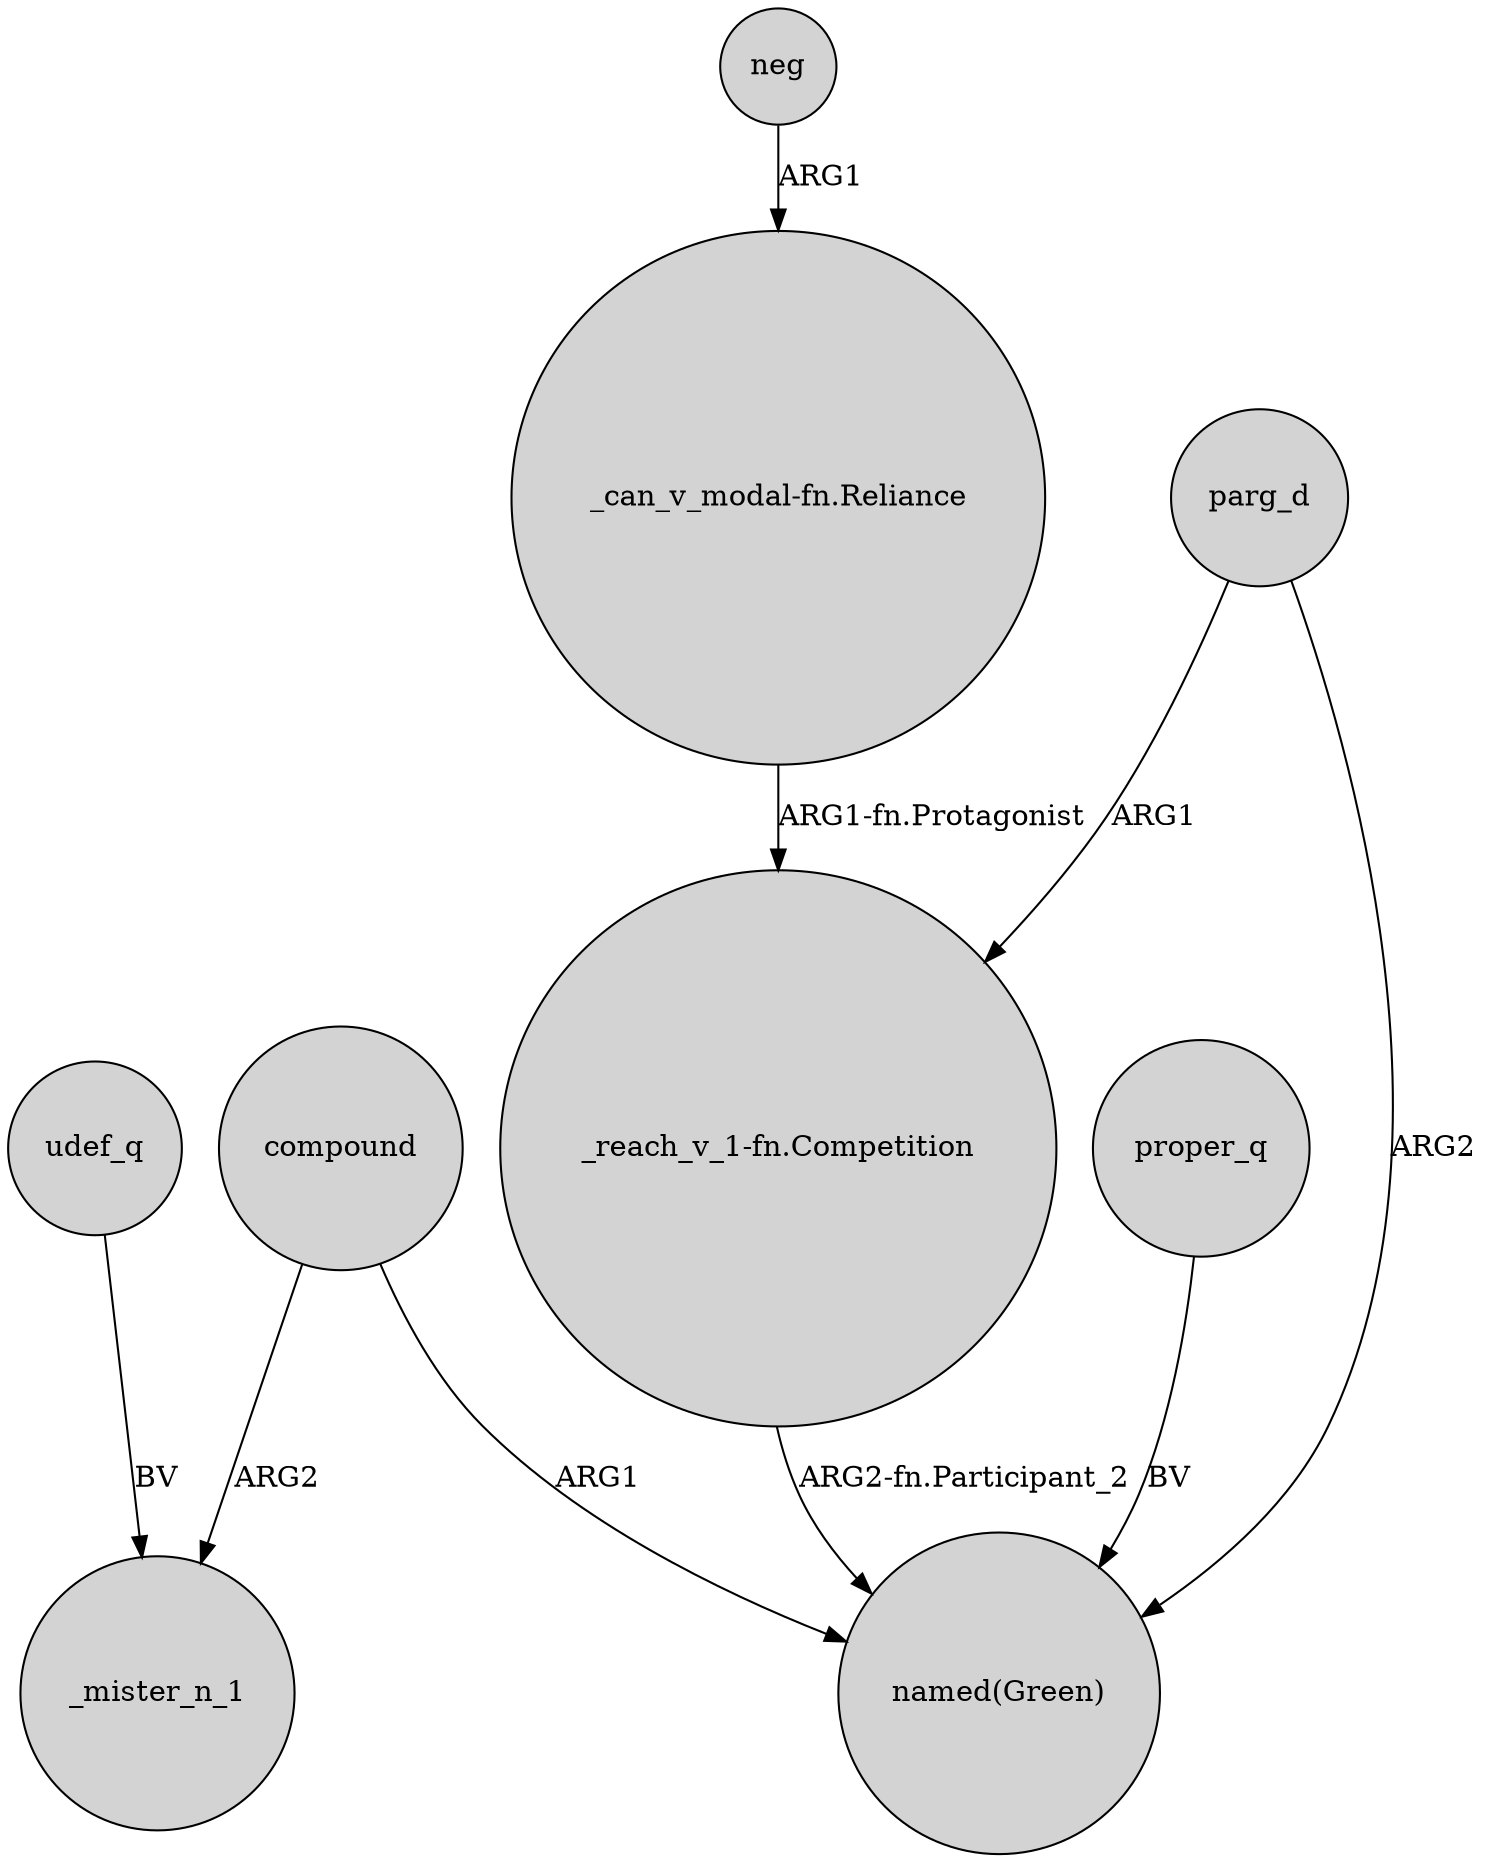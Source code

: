 digraph {
	node [shape=circle style=filled]
	neg -> "_can_v_modal-fn.Reliance" [label=ARG1]
	"_reach_v_1-fn.Competition" -> "named(Green)" [label="ARG2-fn.Participant_2"]
	compound -> _mister_n_1 [label=ARG2]
	udef_q -> _mister_n_1 [label=BV]
	"_can_v_modal-fn.Reliance" -> "_reach_v_1-fn.Competition" [label="ARG1-fn.Protagonist"]
	parg_d -> "named(Green)" [label=ARG2]
	proper_q -> "named(Green)" [label=BV]
	parg_d -> "_reach_v_1-fn.Competition" [label=ARG1]
	compound -> "named(Green)" [label=ARG1]
}
